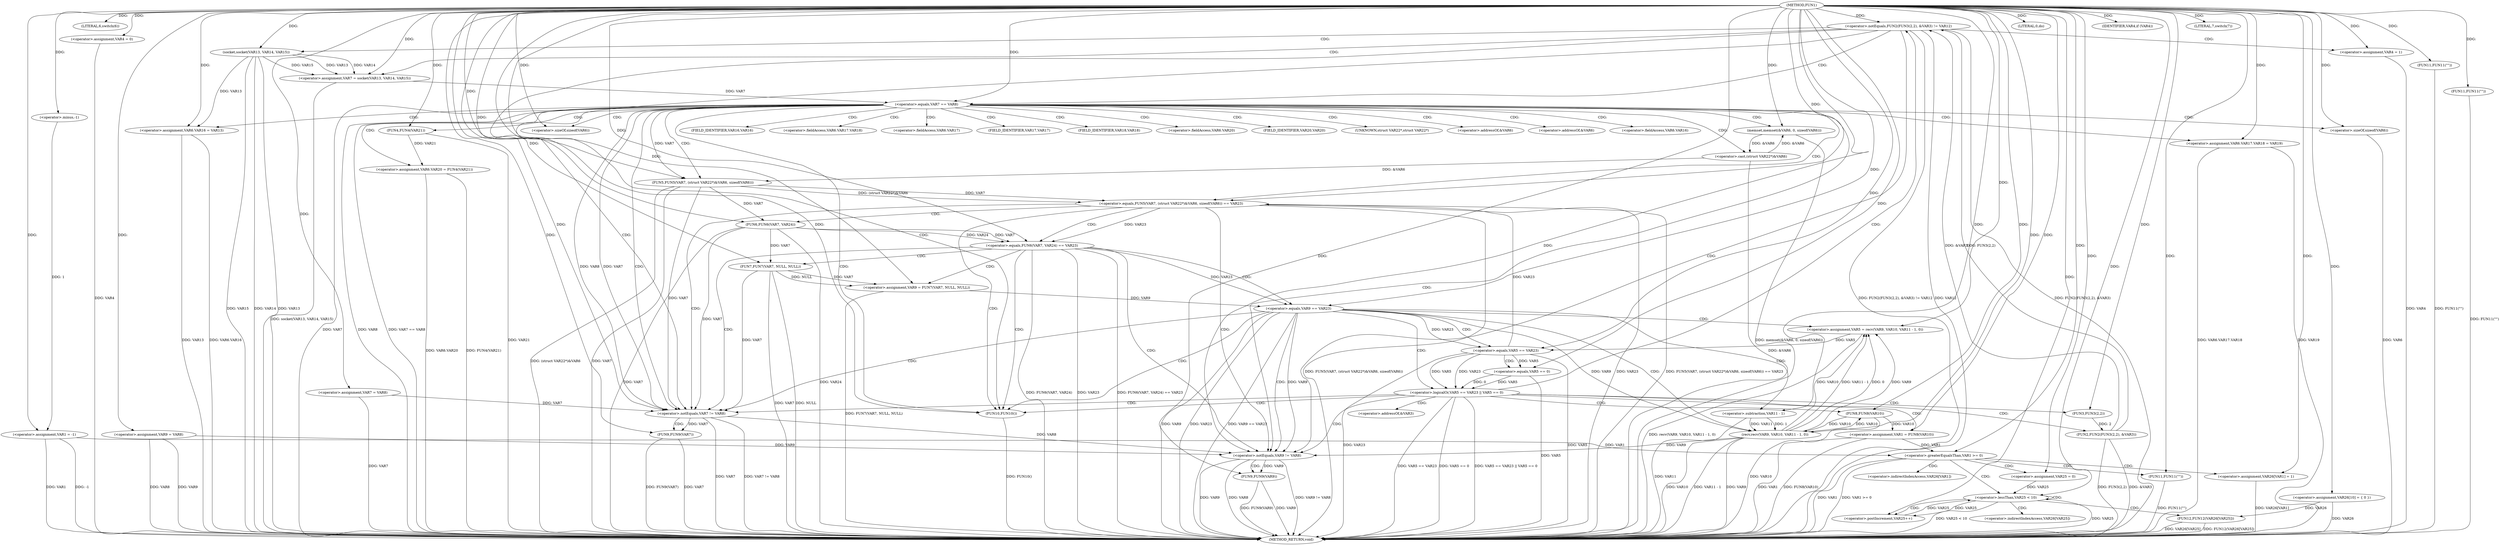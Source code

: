 digraph FUN1 {  
"1000100" [label = "(METHOD,FUN1)" ]
"1000302" [label = "(METHOD_RETURN,void)" ]
"1000103" [label = "(<operator>.assignment,VAR1 = -1)" ]
"1000105" [label = "(<operator>.minus,-1)" ]
"1000108" [label = "(LITERAL,6,switch(6))" ]
"1000114" [label = "(<operator>.assignment,VAR4 = 0)" ]
"1000120" [label = "(<operator>.assignment,VAR7 = VAR8)" ]
"1000124" [label = "(<operator>.assignment,VAR9 = VAR8)" ]
"1000131" [label = "(<operator>.notEquals,FUN2(FUN3(2,2), &VAR3) != VAR12)" ]
"1000132" [label = "(FUN2,FUN2(FUN3(2,2), &VAR3))" ]
"1000133" [label = "(FUN3,FUN3(2,2))" ]
"1000141" [label = "(<operator>.assignment,VAR4 = 1)" ]
"1000144" [label = "(<operator>.assignment,VAR7 = socket(VAR13, VAR14, VAR15))" ]
"1000146" [label = "(socket,socket(VAR13, VAR14, VAR15))" ]
"1000151" [label = "(<operator>.equals,VAR7 == VAR8)" ]
"1000156" [label = "(memset,memset(&VAR6, 0, sizeof(VAR6)))" ]
"1000160" [label = "(<operator>.sizeOf,sizeof(VAR6))" ]
"1000162" [label = "(<operator>.assignment,VAR6.VAR16 = VAR13)" ]
"1000167" [label = "(<operator>.assignment,VAR6.VAR17.VAR18 = VAR19)" ]
"1000174" [label = "(<operator>.assignment,VAR6.VAR20 = FUN4(VAR21))" ]
"1000178" [label = "(FUN4,FUN4(VAR21))" ]
"1000181" [label = "(<operator>.equals,FUN5(VAR7, (struct VAR22*)&VAR6, sizeof(VAR6)) == VAR23)" ]
"1000182" [label = "(FUN5,FUN5(VAR7, (struct VAR22*)&VAR6, sizeof(VAR6)))" ]
"1000184" [label = "(<operator>.cast,(struct VAR22*)&VAR6)" ]
"1000188" [label = "(<operator>.sizeOf,sizeof(VAR6))" ]
"1000194" [label = "(<operator>.equals,FUN6(VAR7, VAR24) == VAR23)" ]
"1000195" [label = "(FUN6,FUN6(VAR7, VAR24))" ]
"1000201" [label = "(<operator>.assignment,VAR9 = FUN7(VAR7, NULL, NULL))" ]
"1000203" [label = "(FUN7,FUN7(VAR7, NULL, NULL))" ]
"1000208" [label = "(<operator>.equals,VAR9 == VAR23)" ]
"1000213" [label = "(<operator>.assignment,VAR5 = recv(VAR9, VAR10, VAR11 - 1, 0))" ]
"1000215" [label = "(recv,recv(VAR9, VAR10, VAR11 - 1, 0))" ]
"1000218" [label = "(<operator>.subtraction,VAR11 - 1)" ]
"1000223" [label = "(<operator>.logicalOr,VAR5 == VAR23 || VAR5 == 0)" ]
"1000224" [label = "(<operator>.equals,VAR5 == VAR23)" ]
"1000227" [label = "(<operator>.equals,VAR5 == 0)" ]
"1000232" [label = "(<operator>.assignment,VAR1 = FUN8(VAR10))" ]
"1000234" [label = "(FUN8,FUN8(VAR10))" ]
"1000236" [label = "(LITERAL,0,do)" ]
"1000238" [label = "(<operator>.notEquals,VAR7 != VAR8)" ]
"1000242" [label = "(FUN9,FUN9(VAR7))" ]
"1000245" [label = "(<operator>.notEquals,VAR9 != VAR8)" ]
"1000249" [label = "(FUN9,FUN9(VAR9))" ]
"1000252" [label = "(IDENTIFIER,VAR4,if (VAR4))" ]
"1000254" [label = "(FUN10,FUN10())" ]
"1000257" [label = "(FUN11,FUN11(\"\"))" ]
"1000261" [label = "(LITERAL,7,switch(7))" ]
"1000267" [label = "(<operator>.assignment,VAR26[10] = { 0 })" ]
"1000270" [label = "(<operator>.greaterEqualsThan,VAR1 >= 0)" ]
"1000274" [label = "(<operator>.assignment,VAR26[VAR1] = 1)" ]
"1000280" [label = "(<operator>.assignment,VAR25 = 0)" ]
"1000283" [label = "(<operator>.lessThan,VAR25 < 10)" ]
"1000286" [label = "(<operator>.postIncrement,VAR25++)" ]
"1000289" [label = "(FUN12,FUN12(VAR26[VAR25]))" ]
"1000295" [label = "(FUN11,FUN11(\"\"))" ]
"1000299" [label = "(FUN11,FUN11(\"\"))" ]
"1000136" [label = "(<operator>.addressOf,&VAR3)" ]
"1000157" [label = "(<operator>.addressOf,&VAR6)" ]
"1000163" [label = "(<operator>.fieldAccess,VAR6.VAR16)" ]
"1000165" [label = "(FIELD_IDENTIFIER,VAR16,VAR16)" ]
"1000168" [label = "(<operator>.fieldAccess,VAR6.VAR17.VAR18)" ]
"1000169" [label = "(<operator>.fieldAccess,VAR6.VAR17)" ]
"1000171" [label = "(FIELD_IDENTIFIER,VAR17,VAR17)" ]
"1000172" [label = "(FIELD_IDENTIFIER,VAR18,VAR18)" ]
"1000175" [label = "(<operator>.fieldAccess,VAR6.VAR20)" ]
"1000177" [label = "(FIELD_IDENTIFIER,VAR20,VAR20)" ]
"1000185" [label = "(UNKNOWN,struct VAR22*,struct VAR22*)" ]
"1000186" [label = "(<operator>.addressOf,&VAR6)" ]
"1000275" [label = "(<operator>.indirectIndexAccess,VAR26[VAR1])" ]
"1000290" [label = "(<operator>.indirectIndexAccess,VAR26[VAR25])" ]
  "1000215" -> "1000302"  [ label = "DDG: VAR9"] 
  "1000181" -> "1000302"  [ label = "DDG: FUN5(VAR7, (struct VAR22*)&VAR6, sizeof(VAR6)) == VAR23"] 
  "1000151" -> "1000302"  [ label = "DDG: VAR8"] 
  "1000132" -> "1000302"  [ label = "DDG: FUN3(2,2)"] 
  "1000181" -> "1000302"  [ label = "DDG: FUN5(VAR7, (struct VAR22*)&VAR6, sizeof(VAR6))"] 
  "1000174" -> "1000302"  [ label = "DDG: FUN4(VAR21)"] 
  "1000167" -> "1000302"  [ label = "DDG: VAR6.VAR17.VAR18"] 
  "1000184" -> "1000302"  [ label = "DDG: &VAR6"] 
  "1000124" -> "1000302"  [ label = "DDG: VAR8"] 
  "1000141" -> "1000302"  [ label = "DDG: VAR4"] 
  "1000224" -> "1000302"  [ label = "DDG: VAR5"] 
  "1000124" -> "1000302"  [ label = "DDG: VAR9"] 
  "1000194" -> "1000302"  [ label = "DDG: FUN6(VAR7, VAR24) == VAR23"] 
  "1000223" -> "1000302"  [ label = "DDG: VAR5 == 0"] 
  "1000223" -> "1000302"  [ label = "DDG: VAR5 == VAR23 || VAR5 == 0"] 
  "1000208" -> "1000302"  [ label = "DDG: VAR9"] 
  "1000283" -> "1000302"  [ label = "DDG: VAR25"] 
  "1000208" -> "1000302"  [ label = "DDG: VAR23"] 
  "1000151" -> "1000302"  [ label = "DDG: VAR7 == VAR8"] 
  "1000232" -> "1000302"  [ label = "DDG: VAR1"] 
  "1000238" -> "1000302"  [ label = "DDG: VAR7"] 
  "1000274" -> "1000302"  [ label = "DDG: VAR26[VAR1]"] 
  "1000289" -> "1000302"  [ label = "DDG: VAR26[VAR25]"] 
  "1000234" -> "1000302"  [ label = "DDG: VAR10"] 
  "1000181" -> "1000302"  [ label = "DDG: VAR23"] 
  "1000178" -> "1000302"  [ label = "DDG: VAR21"] 
  "1000103" -> "1000302"  [ label = "DDG: VAR1"] 
  "1000103" -> "1000302"  [ label = "DDG: -1"] 
  "1000224" -> "1000302"  [ label = "DDG: VAR23"] 
  "1000299" -> "1000302"  [ label = "DDG: FUN11(\"\")"] 
  "1000218" -> "1000302"  [ label = "DDG: VAR11"] 
  "1000215" -> "1000302"  [ label = "DDG: VAR10"] 
  "1000227" -> "1000302"  [ label = "DDG: VAR5"] 
  "1000254" -> "1000302"  [ label = "DDG: FUN10()"] 
  "1000188" -> "1000302"  [ label = "DDG: VAR6"] 
  "1000238" -> "1000302"  [ label = "DDG: VAR7 != VAR8"] 
  "1000203" -> "1000302"  [ label = "DDG: NULL"] 
  "1000131" -> "1000302"  [ label = "DDG: FUN2(FUN3(2,2), &VAR3)"] 
  "1000162" -> "1000302"  [ label = "DDG: VAR13"] 
  "1000194" -> "1000302"  [ label = "DDG: FUN6(VAR7, VAR24)"] 
  "1000182" -> "1000302"  [ label = "DDG: (struct VAR22*)&VAR6"] 
  "1000151" -> "1000302"  [ label = "DDG: VAR7"] 
  "1000267" -> "1000302"  [ label = "DDG: VAR26"] 
  "1000289" -> "1000302"  [ label = "DDG: FUN12(VAR26[VAR25])"] 
  "1000120" -> "1000302"  [ label = "DDG: VAR7"] 
  "1000215" -> "1000302"  [ label = "DDG: VAR11 - 1"] 
  "1000201" -> "1000302"  [ label = "DDG: FUN7(VAR7, NULL, NULL)"] 
  "1000114" -> "1000302"  [ label = "DDG: VAR4"] 
  "1000208" -> "1000302"  [ label = "DDG: VAR9 == VAR23"] 
  "1000146" -> "1000302"  [ label = "DDG: VAR15"] 
  "1000146" -> "1000302"  [ label = "DDG: VAR14"] 
  "1000295" -> "1000302"  [ label = "DDG: FUN11(\"\")"] 
  "1000195" -> "1000302"  [ label = "DDG: VAR24"] 
  "1000167" -> "1000302"  [ label = "DDG: VAR19"] 
  "1000232" -> "1000302"  [ label = "DDG: FUN8(VAR10)"] 
  "1000132" -> "1000302"  [ label = "DDG: &VAR3"] 
  "1000242" -> "1000302"  [ label = "DDG: FUN9(VAR7)"] 
  "1000213" -> "1000302"  [ label = "DDG: recv(VAR9, VAR10, VAR11 - 1, 0)"] 
  "1000270" -> "1000302"  [ label = "DDG: VAR1 >= 0"] 
  "1000257" -> "1000302"  [ label = "DDG: FUN11(\"\")"] 
  "1000156" -> "1000302"  [ label = "DDG: memset(&VAR6, 0, sizeof(VAR6))"] 
  "1000249" -> "1000302"  [ label = "DDG: VAR9"] 
  "1000131" -> "1000302"  [ label = "DDG: VAR12"] 
  "1000245" -> "1000302"  [ label = "DDG: VAR9 != VAR8"] 
  "1000162" -> "1000302"  [ label = "DDG: VAR6.VAR16"] 
  "1000195" -> "1000302"  [ label = "DDG: VAR7"] 
  "1000245" -> "1000302"  [ label = "DDG: VAR9"] 
  "1000283" -> "1000302"  [ label = "DDG: VAR25 < 10"] 
  "1000144" -> "1000302"  [ label = "DDG: socket(VAR13, VAR14, VAR15)"] 
  "1000146" -> "1000302"  [ label = "DDG: VAR13"] 
  "1000270" -> "1000302"  [ label = "DDG: VAR1"] 
  "1000182" -> "1000302"  [ label = "DDG: VAR7"] 
  "1000242" -> "1000302"  [ label = "DDG: VAR7"] 
  "1000174" -> "1000302"  [ label = "DDG: VAR6.VAR20"] 
  "1000245" -> "1000302"  [ label = "DDG: VAR8"] 
  "1000249" -> "1000302"  [ label = "DDG: FUN9(VAR9)"] 
  "1000223" -> "1000302"  [ label = "DDG: VAR5 == VAR23"] 
  "1000131" -> "1000302"  [ label = "DDG: FUN2(FUN3(2,2), &VAR3) != VAR12"] 
  "1000203" -> "1000302"  [ label = "DDG: VAR7"] 
  "1000194" -> "1000302"  [ label = "DDG: VAR23"] 
  "1000105" -> "1000103"  [ label = "DDG: 1"] 
  "1000100" -> "1000103"  [ label = "DDG: "] 
  "1000100" -> "1000105"  [ label = "DDG: "] 
  "1000100" -> "1000108"  [ label = "DDG: "] 
  "1000100" -> "1000114"  [ label = "DDG: "] 
  "1000100" -> "1000120"  [ label = "DDG: "] 
  "1000100" -> "1000124"  [ label = "DDG: "] 
  "1000132" -> "1000131"  [ label = "DDG: FUN3(2,2)"] 
  "1000132" -> "1000131"  [ label = "DDG: &VAR3"] 
  "1000133" -> "1000132"  [ label = "DDG: 2"] 
  "1000100" -> "1000133"  [ label = "DDG: "] 
  "1000100" -> "1000131"  [ label = "DDG: "] 
  "1000100" -> "1000141"  [ label = "DDG: "] 
  "1000146" -> "1000144"  [ label = "DDG: VAR13"] 
  "1000146" -> "1000144"  [ label = "DDG: VAR14"] 
  "1000146" -> "1000144"  [ label = "DDG: VAR15"] 
  "1000100" -> "1000144"  [ label = "DDG: "] 
  "1000100" -> "1000146"  [ label = "DDG: "] 
  "1000144" -> "1000151"  [ label = "DDG: VAR7"] 
  "1000100" -> "1000151"  [ label = "DDG: "] 
  "1000184" -> "1000156"  [ label = "DDG: &VAR6"] 
  "1000100" -> "1000156"  [ label = "DDG: "] 
  "1000100" -> "1000160"  [ label = "DDG: "] 
  "1000146" -> "1000162"  [ label = "DDG: VAR13"] 
  "1000100" -> "1000162"  [ label = "DDG: "] 
  "1000100" -> "1000167"  [ label = "DDG: "] 
  "1000178" -> "1000174"  [ label = "DDG: VAR21"] 
  "1000100" -> "1000178"  [ label = "DDG: "] 
  "1000182" -> "1000181"  [ label = "DDG: VAR7"] 
  "1000182" -> "1000181"  [ label = "DDG: (struct VAR22*)&VAR6"] 
  "1000151" -> "1000182"  [ label = "DDG: VAR7"] 
  "1000100" -> "1000182"  [ label = "DDG: "] 
  "1000184" -> "1000182"  [ label = "DDG: &VAR6"] 
  "1000156" -> "1000184"  [ label = "DDG: &VAR6"] 
  "1000100" -> "1000188"  [ label = "DDG: "] 
  "1000224" -> "1000181"  [ label = "DDG: VAR23"] 
  "1000100" -> "1000181"  [ label = "DDG: "] 
  "1000195" -> "1000194"  [ label = "DDG: VAR7"] 
  "1000195" -> "1000194"  [ label = "DDG: VAR24"] 
  "1000182" -> "1000195"  [ label = "DDG: VAR7"] 
  "1000100" -> "1000195"  [ label = "DDG: "] 
  "1000181" -> "1000194"  [ label = "DDG: VAR23"] 
  "1000100" -> "1000194"  [ label = "DDG: "] 
  "1000203" -> "1000201"  [ label = "DDG: VAR7"] 
  "1000203" -> "1000201"  [ label = "DDG: NULL"] 
  "1000100" -> "1000201"  [ label = "DDG: "] 
  "1000195" -> "1000203"  [ label = "DDG: VAR7"] 
  "1000100" -> "1000203"  [ label = "DDG: "] 
  "1000201" -> "1000208"  [ label = "DDG: VAR9"] 
  "1000100" -> "1000208"  [ label = "DDG: "] 
  "1000194" -> "1000208"  [ label = "DDG: VAR23"] 
  "1000215" -> "1000213"  [ label = "DDG: VAR9"] 
  "1000215" -> "1000213"  [ label = "DDG: VAR10"] 
  "1000215" -> "1000213"  [ label = "DDG: VAR11 - 1"] 
  "1000215" -> "1000213"  [ label = "DDG: 0"] 
  "1000100" -> "1000213"  [ label = "DDG: "] 
  "1000208" -> "1000215"  [ label = "DDG: VAR9"] 
  "1000100" -> "1000215"  [ label = "DDG: "] 
  "1000234" -> "1000215"  [ label = "DDG: VAR10"] 
  "1000218" -> "1000215"  [ label = "DDG: VAR11"] 
  "1000218" -> "1000215"  [ label = "DDG: 1"] 
  "1000100" -> "1000218"  [ label = "DDG: "] 
  "1000224" -> "1000223"  [ label = "DDG: VAR5"] 
  "1000224" -> "1000223"  [ label = "DDG: VAR23"] 
  "1000213" -> "1000224"  [ label = "DDG: VAR5"] 
  "1000100" -> "1000224"  [ label = "DDG: "] 
  "1000208" -> "1000224"  [ label = "DDG: VAR23"] 
  "1000227" -> "1000223"  [ label = "DDG: VAR5"] 
  "1000227" -> "1000223"  [ label = "DDG: 0"] 
  "1000224" -> "1000227"  [ label = "DDG: VAR5"] 
  "1000100" -> "1000227"  [ label = "DDG: "] 
  "1000234" -> "1000232"  [ label = "DDG: VAR10"] 
  "1000100" -> "1000232"  [ label = "DDG: "] 
  "1000215" -> "1000234"  [ label = "DDG: VAR10"] 
  "1000100" -> "1000234"  [ label = "DDG: "] 
  "1000100" -> "1000236"  [ label = "DDG: "] 
  "1000151" -> "1000238"  [ label = "DDG: VAR7"] 
  "1000120" -> "1000238"  [ label = "DDG: VAR7"] 
  "1000195" -> "1000238"  [ label = "DDG: VAR7"] 
  "1000182" -> "1000238"  [ label = "DDG: VAR7"] 
  "1000203" -> "1000238"  [ label = "DDG: VAR7"] 
  "1000100" -> "1000238"  [ label = "DDG: "] 
  "1000151" -> "1000238"  [ label = "DDG: VAR8"] 
  "1000238" -> "1000242"  [ label = "DDG: VAR7"] 
  "1000100" -> "1000242"  [ label = "DDG: "] 
  "1000124" -> "1000245"  [ label = "DDG: VAR9"] 
  "1000208" -> "1000245"  [ label = "DDG: VAR9"] 
  "1000215" -> "1000245"  [ label = "DDG: VAR9"] 
  "1000100" -> "1000245"  [ label = "DDG: "] 
  "1000238" -> "1000245"  [ label = "DDG: VAR8"] 
  "1000245" -> "1000249"  [ label = "DDG: VAR9"] 
  "1000100" -> "1000249"  [ label = "DDG: "] 
  "1000100" -> "1000252"  [ label = "DDG: "] 
  "1000100" -> "1000254"  [ label = "DDG: "] 
  "1000100" -> "1000257"  [ label = "DDG: "] 
  "1000100" -> "1000261"  [ label = "DDG: "] 
  "1000100" -> "1000267"  [ label = "DDG: "] 
  "1000232" -> "1000270"  [ label = "DDG: VAR1"] 
  "1000103" -> "1000270"  [ label = "DDG: VAR1"] 
  "1000100" -> "1000270"  [ label = "DDG: "] 
  "1000100" -> "1000274"  [ label = "DDG: "] 
  "1000100" -> "1000280"  [ label = "DDG: "] 
  "1000286" -> "1000283"  [ label = "DDG: VAR25"] 
  "1000280" -> "1000283"  [ label = "DDG: VAR25"] 
  "1000100" -> "1000283"  [ label = "DDG: "] 
  "1000283" -> "1000286"  [ label = "DDG: VAR25"] 
  "1000100" -> "1000286"  [ label = "DDG: "] 
  "1000267" -> "1000289"  [ label = "DDG: VAR26"] 
  "1000100" -> "1000295"  [ label = "DDG: "] 
  "1000100" -> "1000299"  [ label = "DDG: "] 
  "1000131" -> "1000141"  [ label = "CDG: "] 
  "1000131" -> "1000144"  [ label = "CDG: "] 
  "1000131" -> "1000151"  [ label = "CDG: "] 
  "1000131" -> "1000146"  [ label = "CDG: "] 
  "1000131" -> "1000238"  [ label = "CDG: "] 
  "1000131" -> "1000245"  [ label = "CDG: "] 
  "1000131" -> "1000254"  [ label = "CDG: "] 
  "1000151" -> "1000174"  [ label = "CDG: "] 
  "1000151" -> "1000156"  [ label = "CDG: "] 
  "1000151" -> "1000182"  [ label = "CDG: "] 
  "1000151" -> "1000165"  [ label = "CDG: "] 
  "1000151" -> "1000157"  [ label = "CDG: "] 
  "1000151" -> "1000188"  [ label = "CDG: "] 
  "1000151" -> "1000167"  [ label = "CDG: "] 
  "1000151" -> "1000175"  [ label = "CDG: "] 
  "1000151" -> "1000160"  [ label = "CDG: "] 
  "1000151" -> "1000185"  [ label = "CDG: "] 
  "1000151" -> "1000186"  [ label = "CDG: "] 
  "1000151" -> "1000172"  [ label = "CDG: "] 
  "1000151" -> "1000169"  [ label = "CDG: "] 
  "1000151" -> "1000163"  [ label = "CDG: "] 
  "1000151" -> "1000168"  [ label = "CDG: "] 
  "1000151" -> "1000178"  [ label = "CDG: "] 
  "1000151" -> "1000171"  [ label = "CDG: "] 
  "1000151" -> "1000184"  [ label = "CDG: "] 
  "1000151" -> "1000177"  [ label = "CDG: "] 
  "1000151" -> "1000162"  [ label = "CDG: "] 
  "1000151" -> "1000181"  [ label = "CDG: "] 
  "1000151" -> "1000238"  [ label = "CDG: "] 
  "1000151" -> "1000245"  [ label = "CDG: "] 
  "1000151" -> "1000254"  [ label = "CDG: "] 
  "1000181" -> "1000194"  [ label = "CDG: "] 
  "1000181" -> "1000195"  [ label = "CDG: "] 
  "1000181" -> "1000238"  [ label = "CDG: "] 
  "1000181" -> "1000245"  [ label = "CDG: "] 
  "1000181" -> "1000254"  [ label = "CDG: "] 
  "1000194" -> "1000208"  [ label = "CDG: "] 
  "1000194" -> "1000201"  [ label = "CDG: "] 
  "1000194" -> "1000203"  [ label = "CDG: "] 
  "1000194" -> "1000238"  [ label = "CDG: "] 
  "1000194" -> "1000245"  [ label = "CDG: "] 
  "1000194" -> "1000254"  [ label = "CDG: "] 
  "1000208" -> "1000224"  [ label = "CDG: "] 
  "1000208" -> "1000213"  [ label = "CDG: "] 
  "1000208" -> "1000215"  [ label = "CDG: "] 
  "1000208" -> "1000218"  [ label = "CDG: "] 
  "1000208" -> "1000223"  [ label = "CDG: "] 
  "1000208" -> "1000238"  [ label = "CDG: "] 
  "1000208" -> "1000245"  [ label = "CDG: "] 
  "1000208" -> "1000254"  [ label = "CDG: "] 
  "1000223" -> "1000232"  [ label = "CDG: "] 
  "1000223" -> "1000234"  [ label = "CDG: "] 
  "1000223" -> "1000238"  [ label = "CDG: "] 
  "1000223" -> "1000133"  [ label = "CDG: "] 
  "1000223" -> "1000132"  [ label = "CDG: "] 
  "1000223" -> "1000245"  [ label = "CDG: "] 
  "1000223" -> "1000136"  [ label = "CDG: "] 
  "1000223" -> "1000131"  [ label = "CDG: "] 
  "1000223" -> "1000254"  [ label = "CDG: "] 
  "1000224" -> "1000227"  [ label = "CDG: "] 
  "1000238" -> "1000242"  [ label = "CDG: "] 
  "1000245" -> "1000249"  [ label = "CDG: "] 
  "1000270" -> "1000274"  [ label = "CDG: "] 
  "1000270" -> "1000295"  [ label = "CDG: "] 
  "1000270" -> "1000283"  [ label = "CDG: "] 
  "1000270" -> "1000280"  [ label = "CDG: "] 
  "1000270" -> "1000275"  [ label = "CDG: "] 
  "1000283" -> "1000289"  [ label = "CDG: "] 
  "1000283" -> "1000286"  [ label = "CDG: "] 
  "1000283" -> "1000290"  [ label = "CDG: "] 
  "1000283" -> "1000283"  [ label = "CDG: "] 
}
